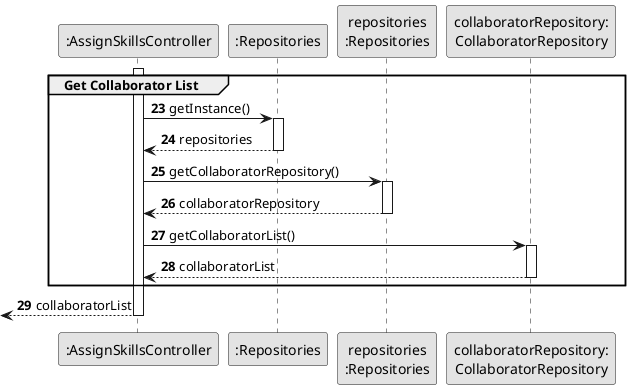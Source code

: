 @startuml
skinparam monochrome true
skinparam packageStyle rectangle
skinparam shadowing false

autonumber 23

participant ":AssignSkillsController" as CTRL
participant ":Repositories" as GlobRepo
participant "repositories\n:Repositories" as PLAT
participant "collaboratorRepository:\nCollaboratorRepository" as CLBREP



activate CTRL
group Get Collaborator List
CTRL -> GlobRepo : getInstance()
activate GlobRepo

GlobRepo --> CTRL : repositories
deactivate GlobRepo

CTRL -> PLAT : getCollaboratorRepository()
activate PLAT

PLAT -->  CTRL: collaboratorRepository
deactivate PLAT

CTRL -> CLBREP : getCollaboratorList()
activate CLBREP

CLBREP --> CTRL : collaboratorList
deactivate CLBREP
end
<-- CTRL : collaboratorList
deactivate CTRL

@enduml
